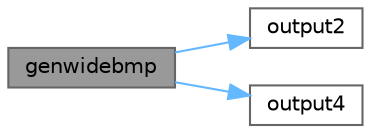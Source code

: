 digraph "genwidebmp"
{
 // LATEX_PDF_SIZE
  bgcolor="transparent";
  edge [fontname=Helvetica,fontsize=10,labelfontname=Helvetica,labelfontsize=10];
  node [fontname=Helvetica,fontsize=10,shape=box,height=0.2,width=0.4];
  rankdir="LR";
  Node1 [label="genwidebmp",height=0.2,width=0.4,color="gray40", fillcolor="grey60", style="filled", fontcolor="black",tooltip="Generate the BMP output file in wide format."];
  Node1 -> Node2 [color="steelblue1",style="solid"];
  Node2 [label="output2",height=0.2,width=0.4,color="grey40", fillcolor="white", style="filled",URL="$unifontpic_8c.html#af1fbb002e4787785de92e073ec46b787",tooltip="Output a 2-byte integer in little-endian order."];
  Node1 -> Node3 [color="steelblue1",style="solid"];
  Node3 [label="output4",height=0.2,width=0.4,color="grey40", fillcolor="white", style="filled",URL="$unifontpic_8c.html#ac186155c351c9c3fb9c43acffcbab710",tooltip="Output a 4-byte integer in little-endian order."];
}
